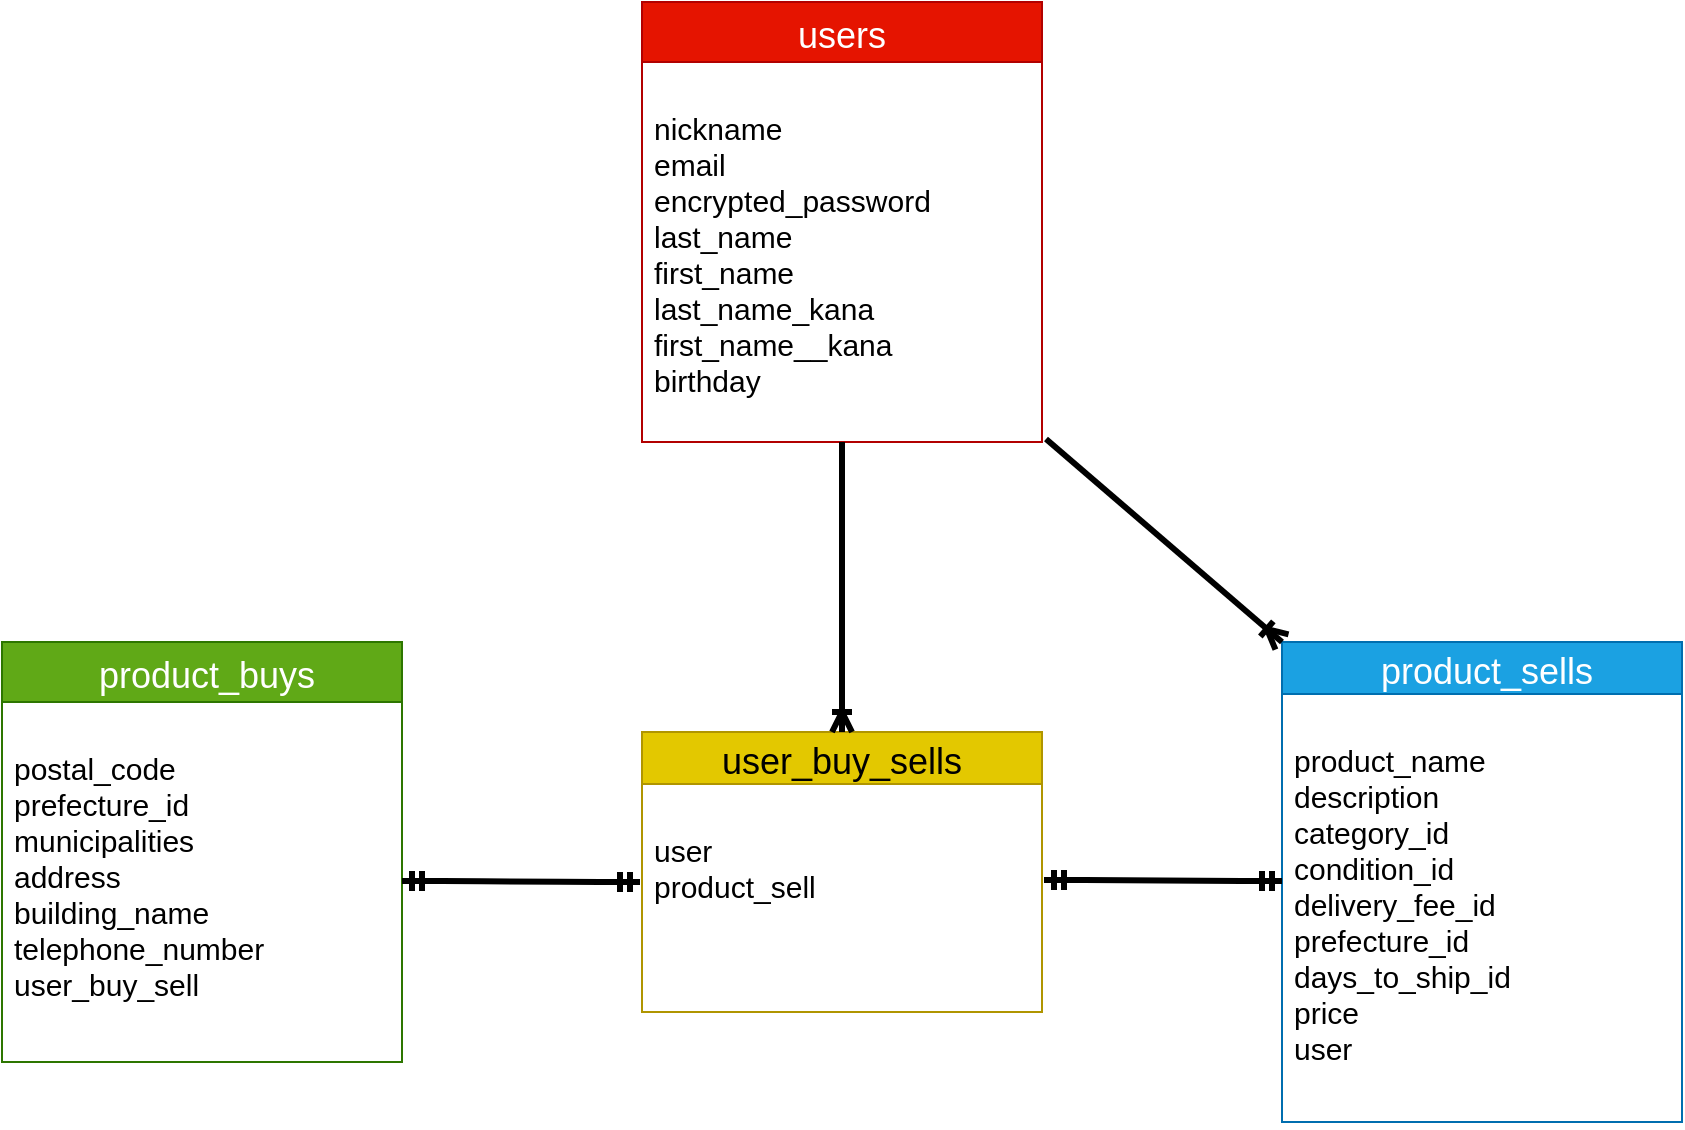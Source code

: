 <mxfile>
    <diagram id="8Jd097rdqqeokgz1cGYh" name="ページ1">
        <mxGraphModel dx="853" dy="677" grid="1" gridSize="10" guides="1" tooltips="1" connect="1" arrows="1" fold="1" page="1" pageScale="1" pageWidth="1654" pageHeight="2336" math="0" shadow="0">
            <root>
                <mxCell id="0"/>
                <mxCell id="1" parent="0"/>
                <mxCell id="13" value=" product_buys" style="swimlane;fontStyle=0;childLayout=stackLayout;horizontal=1;startSize=30;horizontalStack=0;resizeParent=1;resizeParentMax=0;resizeLast=0;collapsible=1;marginBottom=0;align=center;fontSize=18;labelBackgroundColor=none;labelBorderColor=none;fillColor=#60a917;strokeColor=#2D7600;fontColor=#ffffff;" parent="1" vertex="1">
                    <mxGeometry x="80" y="600" width="200" height="210" as="geometry"/>
                </mxCell>
                <mxCell id="14" value="&#10;postal_code&#10;prefecture_id&#10;municipalities&#10;address&#10;building_name&#10;telephone_number&#10;user_buy_sell&#10;&#10;" style="text;strokeColor=none;fillColor=none;spacingLeft=4;spacingRight=4;overflow=hidden;rotatable=0;points=[[0,0.5],[1,0.5]];portConstraint=eastwest;fontSize=15;" parent="13" vertex="1">
                    <mxGeometry y="30" width="200" height="180" as="geometry"/>
                </mxCell>
                <mxCell id="5" value="users" style="swimlane;fontStyle=0;childLayout=stackLayout;horizontal=1;startSize=30;horizontalStack=0;resizeParent=1;resizeParentMax=0;resizeLast=0;collapsible=1;marginBottom=0;align=center;fontSize=18;fillColor=#e51400;strokeColor=#B20000;fontColor=#ffffff;" parent="1" vertex="1">
                    <mxGeometry x="400" y="280" width="200" height="220" as="geometry"/>
                </mxCell>
                <mxCell id="7" value="&#10;nickname&#10;email &#10;encrypted_password&#10;last_name&#10;first_name&#10;last_name_kana&#10;first_name__kana&#10;birthday&#10;" style="text;strokeColor=none;fillColor=none;spacingLeft=4;spacingRight=4;overflow=hidden;rotatable=0;points=[[0,0.5],[1,0.5]];portConstraint=eastwest;fontSize=15;" parent="5" vertex="1">
                    <mxGeometry y="30" width="200" height="190" as="geometry"/>
                </mxCell>
                <mxCell id="9" value=" product_sells" style="swimlane;fontStyle=0;childLayout=stackLayout;horizontal=1;startSize=26;horizontalStack=0;resizeParent=1;resizeParentMax=0;resizeLast=0;collapsible=1;marginBottom=0;align=center;fontSize=18;fillColor=#1ba1e2;strokeColor=#006EAF;fontColor=#ffffff;" parent="1" vertex="1">
                    <mxGeometry x="720" y="600" width="200" height="240" as="geometry"/>
                </mxCell>
                <mxCell id="10" value="&#10;product_name&#10;description&#10;category_id&#10;condition_id&#10;delivery_fee_id&#10;prefecture_id&#10;days_to_ship_id&#10;price&#10;user&#10;&#10;&#10;" style="text;strokeColor=none;fillColor=none;spacingLeft=4;spacingRight=4;overflow=hidden;rotatable=0;points=[[0,0.5],[1,0.5]];portConstraint=eastwest;fontSize=15;" parent="9" vertex="1">
                    <mxGeometry y="26" width="200" height="214" as="geometry"/>
                </mxCell>
                <mxCell id="21" value="user_buy_sells" style="swimlane;fontStyle=0;childLayout=stackLayout;horizontal=1;startSize=26;horizontalStack=0;resizeParent=1;resizeParentMax=0;resizeLast=0;collapsible=1;marginBottom=0;align=center;fontSize=18;labelBackgroundColor=none;fillColor=#e3c800;strokeColor=#B09500;fontColor=#000000;" parent="1" vertex="1">
                    <mxGeometry x="400" y="645" width="200" height="140" as="geometry"/>
                </mxCell>
                <mxCell id="22" value="&#10;user&#10;product_sell" style="text;strokeColor=none;fillColor=none;spacingLeft=4;spacingRight=4;overflow=hidden;rotatable=0;points=[[0,0.5],[1,0.5]];portConstraint=eastwest;fontSize=15;" parent="21" vertex="1">
                    <mxGeometry y="26" width="200" height="114" as="geometry"/>
                </mxCell>
                <mxCell id="25" value="" style="edgeStyle=entityRelationEdgeStyle;fontSize=12;html=1;endArrow=ERoneToMany;strokeColor=none;rounded=0;strokeWidth=5;" parent="1" edge="1">
                    <mxGeometry width="100" height="100" relative="1" as="geometry">
                        <mxPoint x="320" y="360" as="sourcePoint"/>
                        <mxPoint x="190" y="580" as="targetPoint"/>
                    </mxGeometry>
                </mxCell>
                <mxCell id="28" value="" style="fontSize=12;html=1;endArrow=ERoneToMany;strokeWidth=3;entryX=0;entryY=0;entryDx=0;entryDy=0;exitX=1.01;exitY=0.992;exitDx=0;exitDy=0;exitPerimeter=0;" parent="1" source="7" target="9" edge="1">
                    <mxGeometry width="100" height="100" relative="1" as="geometry">
                        <mxPoint x="740" y="480" as="sourcePoint"/>
                        <mxPoint x="620" y="600" as="targetPoint"/>
                    </mxGeometry>
                </mxCell>
                <mxCell id="29" value="" style="fontSize=12;html=1;endArrow=ERoneToMany;strokeWidth=3;entryX=0.5;entryY=0;entryDx=0;entryDy=0;" parent="1" target="21" edge="1">
                    <mxGeometry width="100" height="100" relative="1" as="geometry">
                        <mxPoint x="500" y="500" as="sourcePoint"/>
                        <mxPoint x="500" y="640" as="targetPoint"/>
                    </mxGeometry>
                </mxCell>
                <mxCell id="32" value="" style="edgeStyle=entityRelationEdgeStyle;fontSize=12;html=1;endArrow=ERmandOne;startArrow=ERmandOne;strokeWidth=3;exitX=1.005;exitY=0.421;exitDx=0;exitDy=0;exitPerimeter=0;" edge="1" parent="1" source="22">
                    <mxGeometry width="100" height="100" relative="1" as="geometry">
                        <mxPoint x="610" y="720" as="sourcePoint"/>
                        <mxPoint x="720" y="719.5" as="targetPoint"/>
                    </mxGeometry>
                </mxCell>
                <mxCell id="33" value="" style="edgeStyle=entityRelationEdgeStyle;fontSize=12;html=1;endArrow=ERmandOne;startArrow=ERmandOne;strokeWidth=3;exitX=1.005;exitY=0.421;exitDx=0;exitDy=0;exitPerimeter=0;" edge="1" parent="1">
                    <mxGeometry width="100" height="100" relative="1" as="geometry">
                        <mxPoint x="280" y="719.5" as="sourcePoint"/>
                        <mxPoint x="399" y="720.006" as="targetPoint"/>
                    </mxGeometry>
                </mxCell>
            </root>
        </mxGraphModel>
    </diagram>
</mxfile>
